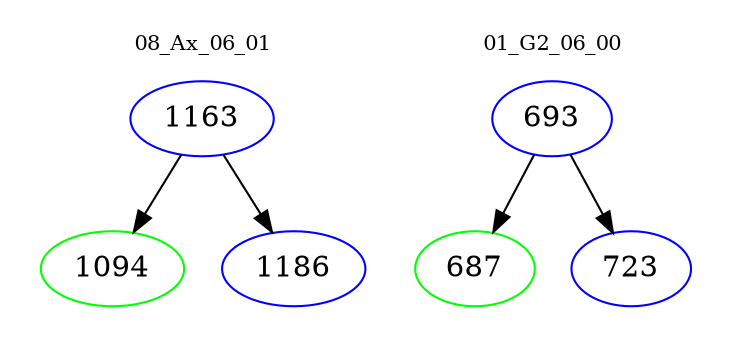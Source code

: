 digraph{
subgraph cluster_0 {
color = white
label = "08_Ax_06_01";
fontsize=10;
T0_1163 [label="1163", color="blue"]
T0_1163 -> T0_1094 [color="black"]
T0_1094 [label="1094", color="green"]
T0_1163 -> T0_1186 [color="black"]
T0_1186 [label="1186", color="blue"]
}
subgraph cluster_1 {
color = white
label = "01_G2_06_00";
fontsize=10;
T1_693 [label="693", color="blue"]
T1_693 -> T1_687 [color="black"]
T1_687 [label="687", color="green"]
T1_693 -> T1_723 [color="black"]
T1_723 [label="723", color="blue"]
}
}
